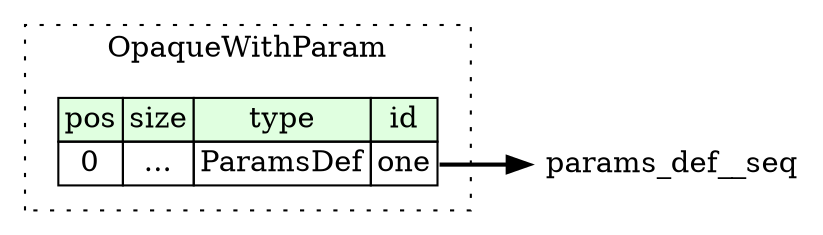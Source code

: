 digraph {
	rankdir=LR;
	node [shape=plaintext];
	subgraph cluster__opaque_with_param {
		label="OpaqueWithParam";
		graph[style=dotted];

		opaque_with_param__seq [label=<<TABLE BORDER="0" CELLBORDER="1" CELLSPACING="0">
			<TR><TD BGCOLOR="#E0FFE0">pos</TD><TD BGCOLOR="#E0FFE0">size</TD><TD BGCOLOR="#E0FFE0">type</TD><TD BGCOLOR="#E0FFE0">id</TD></TR>
			<TR><TD PORT="one_pos">0</TD><TD PORT="one_size">...</TD><TD>ParamsDef</TD><TD PORT="one_type">one</TD></TR>
		</TABLE>>];
	}
	opaque_with_param__seq:one_type -> params_def__seq [style=bold];
}
